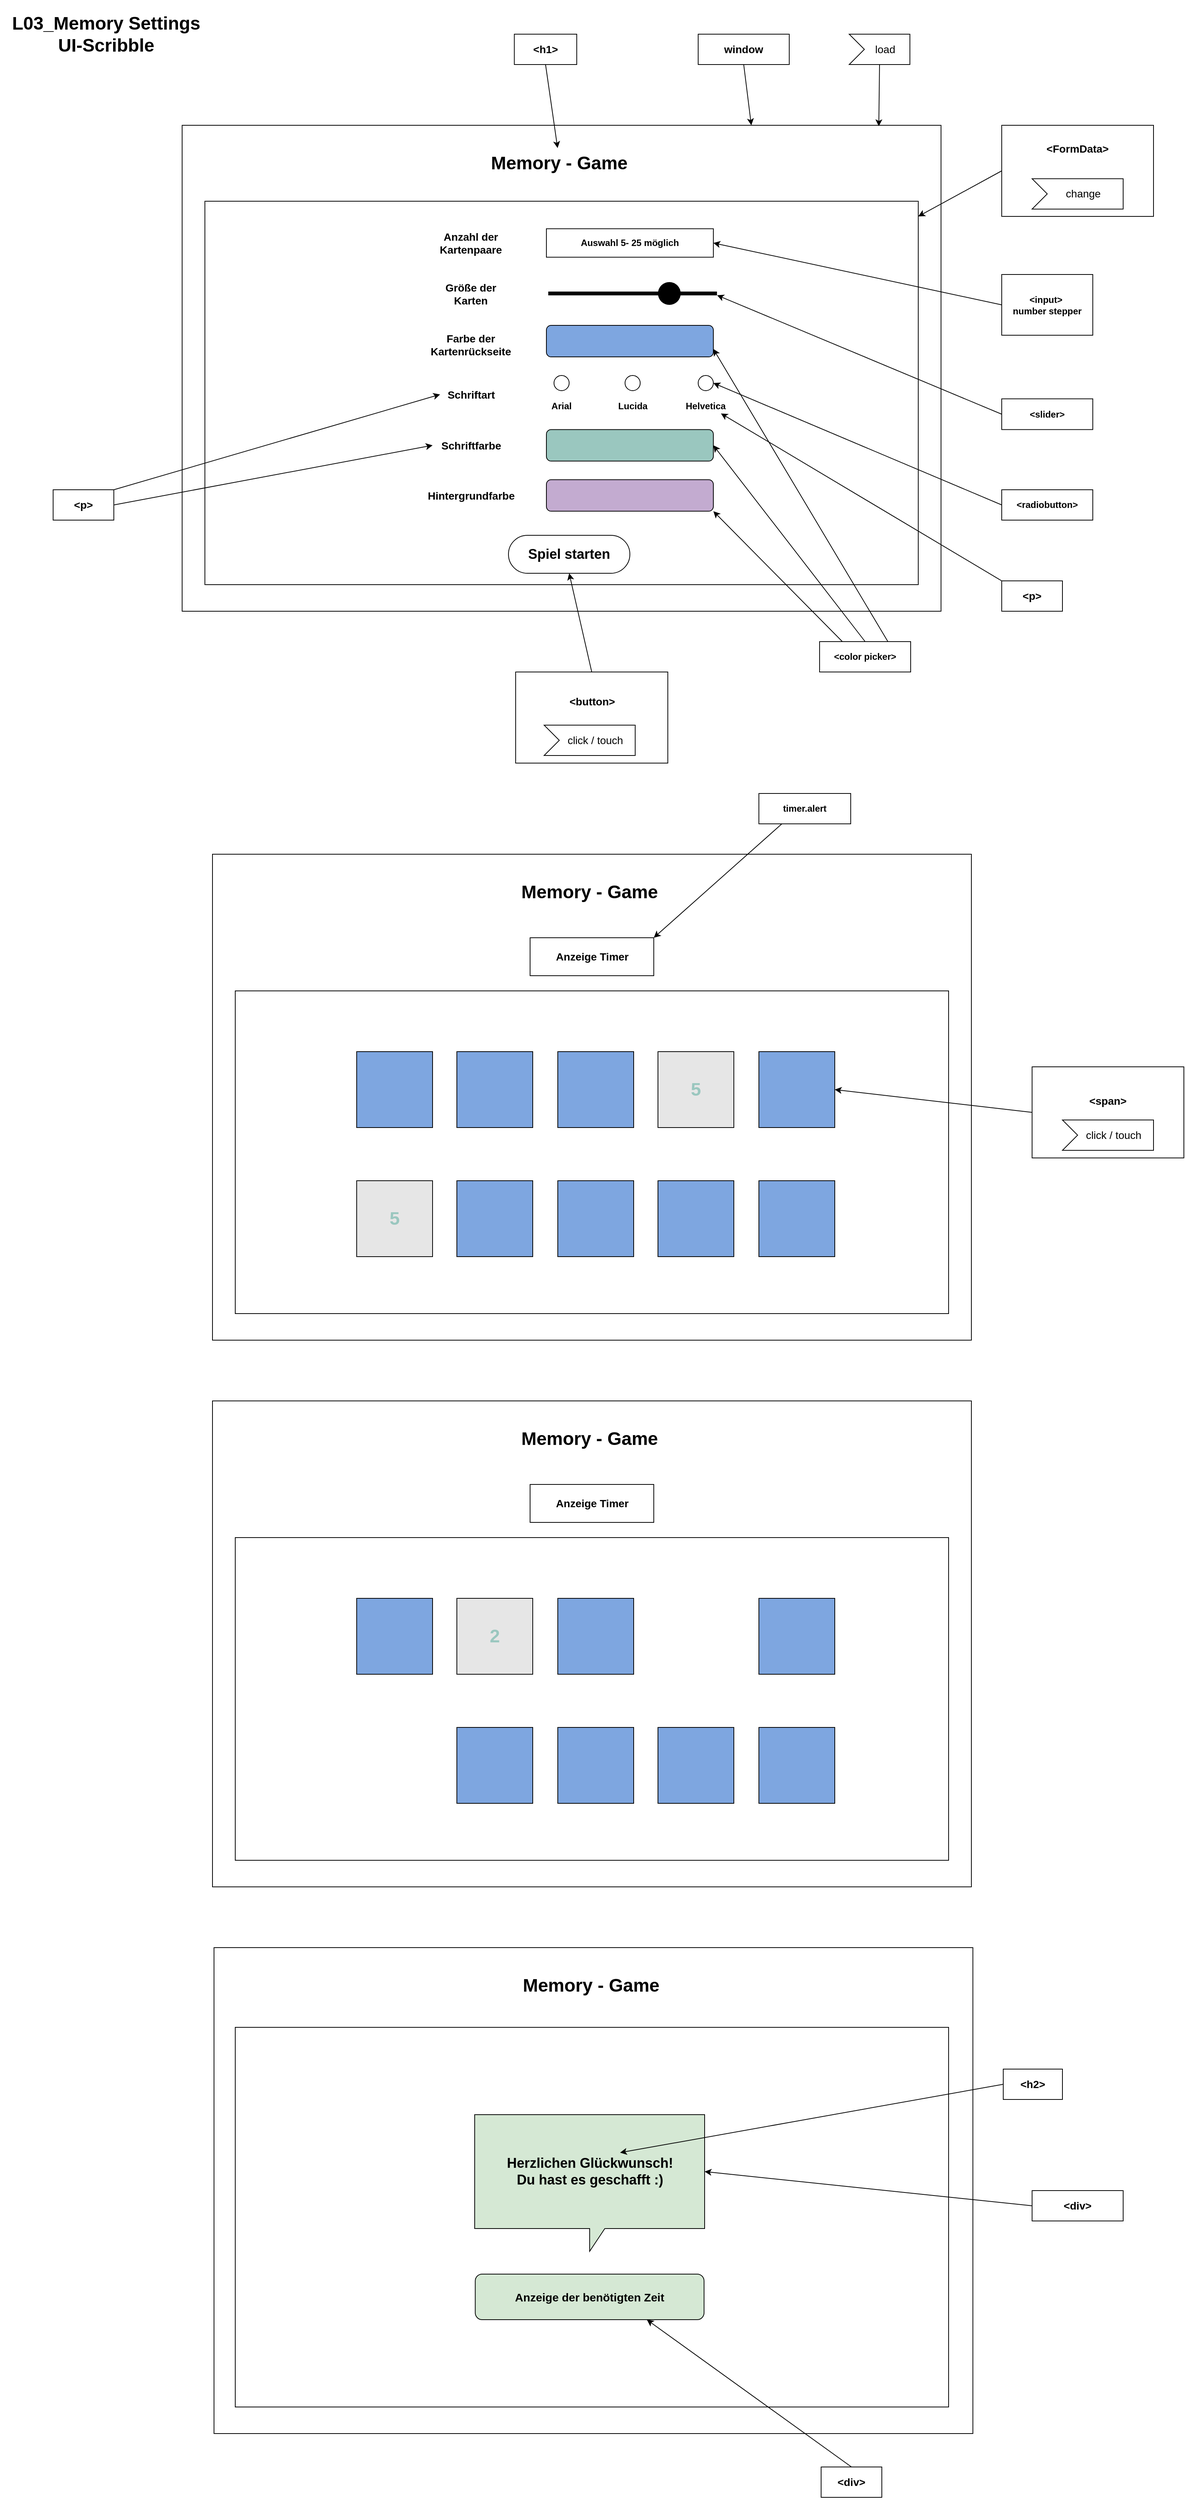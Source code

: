 <mxfile version="14.5.1" type="device"><diagram id="fAa0WsLTJ4w88Zl8C32f" name="Seite-1"><mxGraphModel dx="1450" dy="1092" grid="1" gridSize="10" guides="1" tooltips="1" connect="1" arrows="1" fold="1" page="1" pageScale="1" pageWidth="1654" pageHeight="2336" math="0" shadow="0"><root><mxCell id="0"/><mxCell id="1" parent="0"/><mxCell id="4VO7ZSuXlxFO9DXJ-D7k-1" value="&lt;h1&gt;L03_Memory Settings&lt;br&gt;UI-Scribble&lt;/h1&gt;" style="text;html=1;strokeColor=none;fillColor=none;align=center;verticalAlign=middle;whiteSpace=wrap;rounded=0;" parent="1" vertex="1"><mxGeometry x="40" y="40" width="280" height="80" as="geometry"/></mxCell><mxCell id="4VO7ZSuXlxFO9DXJ-D7k-2" value="" style="rounded=0;whiteSpace=wrap;html=1;" parent="1" vertex="1"><mxGeometry x="320" y="1160" width="1000" height="640" as="geometry"/></mxCell><mxCell id="4VO7ZSuXlxFO9DXJ-D7k-3" value="&lt;h1&gt;Memory - Game&lt;/h1&gt;" style="text;html=1;strokeColor=none;fillColor=none;align=center;verticalAlign=middle;whiteSpace=wrap;rounded=0;" parent="1" vertex="1"><mxGeometry x="717" y="1190" width="200" height="40" as="geometry"/></mxCell><mxCell id="4VO7ZSuXlxFO9DXJ-D7k-9" value="" style="whiteSpace=wrap;html=1;" parent="1" vertex="1"><mxGeometry x="350" y="1340" width="940" height="425" as="geometry"/></mxCell><mxCell id="4VO7ZSuXlxFO9DXJ-D7k-12" value="" style="whiteSpace=wrap;html=1;aspect=fixed;fillColor=#7EA6E0;" parent="1" vertex="1"><mxGeometry x="907" y="1590" width="100" height="100" as="geometry"/></mxCell><mxCell id="4VO7ZSuXlxFO9DXJ-D7k-13" value="" style="whiteSpace=wrap;html=1;aspect=fixed;fillColor=#7EA6E0;" parent="1" vertex="1"><mxGeometry x="510" y="1420" width="100" height="100" as="geometry"/></mxCell><mxCell id="4VO7ZSuXlxFO9DXJ-D7k-14" value="" style="whiteSpace=wrap;html=1;aspect=fixed;fillColor=#7EA6E0;" parent="1" vertex="1"><mxGeometry x="642" y="1590" width="100" height="100" as="geometry"/></mxCell><mxCell id="4VO7ZSuXlxFO9DXJ-D7k-15" value="" style="whiteSpace=wrap;html=1;aspect=fixed;fillColor=#7EA6E0;" parent="1" vertex="1"><mxGeometry x="775" y="1590" width="100" height="100" as="geometry"/></mxCell><mxCell id="4VO7ZSuXlxFO9DXJ-D7k-16" value="" style="whiteSpace=wrap;html=1;aspect=fixed;fillColor=#7EA6E0;" parent="1" vertex="1"><mxGeometry x="642" y="1420" width="100" height="100" as="geometry"/></mxCell><mxCell id="4VO7ZSuXlxFO9DXJ-D7k-17" value="&lt;h1&gt;&lt;font color=&quot;#9ac7bf&quot;&gt;5&lt;/font&gt;&lt;/h1&gt;" style="whiteSpace=wrap;html=1;aspect=fixed;fillColor=#E6E6E6;" parent="1" vertex="1"><mxGeometry x="510" y="1590" width="100" height="100" as="geometry"/></mxCell><mxCell id="4VO7ZSuXlxFO9DXJ-D7k-18" value="" style="whiteSpace=wrap;html=1;aspect=fixed;fillColor=#7EA6E0;" parent="1" vertex="1"><mxGeometry x="775" y="1420" width="100" height="100" as="geometry"/></mxCell><mxCell id="4VO7ZSuXlxFO9DXJ-D7k-19" value="" style="whiteSpace=wrap;html=1;aspect=fixed;fillColor=#7EA6E0;" parent="1" vertex="1"><mxGeometry x="1040" y="1420" width="100" height="100" as="geometry"/></mxCell><mxCell id="4VO7ZSuXlxFO9DXJ-D7k-20" value="" style="whiteSpace=wrap;html=1;aspect=fixed;fillColor=#7EA6E0;" parent="1" vertex="1"><mxGeometry x="1040" y="1590" width="100" height="100" as="geometry"/></mxCell><mxCell id="4VO7ZSuXlxFO9DXJ-D7k-21" value="&lt;h1&gt;&lt;font color=&quot;#9ac7bf&quot;&gt;5&lt;/font&gt;&lt;/h1&gt;" style="whiteSpace=wrap;html=1;aspect=fixed;fillColor=#E6E6E6;" parent="1" vertex="1"><mxGeometry x="907" y="1420" width="100" height="100" as="geometry"/></mxCell><mxCell id="4VO7ZSuXlxFO9DXJ-D7k-41" value="&lt;h3&gt;&amp;lt;p&amp;gt;&lt;/h3&gt;" style="rounded=0;whiteSpace=wrap;html=1;fillColor=#FFFFFF;" parent="1" vertex="1"><mxGeometry x="110" y="680" width="80" height="40" as="geometry"/></mxCell><mxCell id="4VO7ZSuXlxFO9DXJ-D7k-45" value="&lt;h3 style=&quot;font-size: 14px&quot;&gt;&amp;lt;h1&amp;gt;&lt;/h3&gt;" style="rounded=0;whiteSpace=wrap;html=1;fillColor=#FFFFFF;" parent="1" vertex="1"><mxGeometry x="717.75" y="80" width="82.25" height="40" as="geometry"/></mxCell><mxCell id="4VO7ZSuXlxFO9DXJ-D7k-48" value="&lt;h3&gt;&amp;lt;button&amp;gt;&lt;/h3&gt;&lt;div&gt;&lt;br&gt;&lt;/div&gt;&lt;div&gt;&lt;br&gt;&lt;/div&gt;&lt;div&gt;&lt;br&gt;&lt;/div&gt;" style="rounded=0;whiteSpace=wrap;html=1;fillColor=#FFFFFF;align=center;" parent="1" vertex="1"><mxGeometry x="719.5" y="920" width="200.5" height="120" as="geometry"/></mxCell><mxCell id="4VO7ZSuXlxFO9DXJ-D7k-52" value="&lt;h3&gt;&amp;lt;FormData&amp;gt;&lt;/h3&gt;&lt;div&gt;&lt;br&gt;&lt;/div&gt;&lt;div&gt;&lt;br&gt;&lt;/div&gt;&lt;div&gt;&lt;br&gt;&lt;/div&gt;&lt;div&gt;&lt;br&gt;&lt;/div&gt;" style="rounded=0;whiteSpace=wrap;html=1;fillColor=#FFFFFF;" parent="1" vertex="1"><mxGeometry x="1360" y="200" width="200" height="120" as="geometry"/></mxCell><mxCell id="4VO7ZSuXlxFO9DXJ-D7k-57" value="&lt;h3&gt;&amp;lt;span&amp;gt;&lt;/h3&gt;&lt;h3&gt;&lt;br&gt;&lt;/h3&gt;" style="rounded=0;whiteSpace=wrap;html=1;fillColor=#FFFFFF;" parent="1" vertex="1"><mxGeometry x="1400" y="1440" width="200" height="120" as="geometry"/></mxCell><mxCell id="4VO7ZSuXlxFO9DXJ-D7k-58" value="" style="endArrow=classic;html=1;exitX=0;exitY=0.5;exitDx=0;exitDy=0;entryX=1;entryY=0.5;entryDx=0;entryDy=0;" parent="1" source="4VO7ZSuXlxFO9DXJ-D7k-57" target="4VO7ZSuXlxFO9DXJ-D7k-19" edge="1"><mxGeometry width="50" height="50" relative="1" as="geometry"><mxPoint x="1020" y="1390" as="sourcePoint"/><mxPoint x="1070" y="1340" as="targetPoint"/></mxGeometry></mxCell><mxCell id="4VO7ZSuXlxFO9DXJ-D7k-103" value="" style="rounded=0;whiteSpace=wrap;html=1;" parent="1" vertex="1"><mxGeometry x="322" y="2600" width="1000" height="640" as="geometry"/></mxCell><mxCell id="4VO7ZSuXlxFO9DXJ-D7k-104" value="&lt;h1&gt;Memory - Game&lt;/h1&gt;" style="text;html=1;strokeColor=none;fillColor=none;align=center;verticalAlign=middle;whiteSpace=wrap;rounded=0;" parent="1" vertex="1"><mxGeometry x="719" y="2630" width="200" height="40" as="geometry"/></mxCell><mxCell id="4VO7ZSuXlxFO9DXJ-D7k-107" value="" style="whiteSpace=wrap;html=1;" parent="1" vertex="1"><mxGeometry x="350" y="2705" width="940" height="500" as="geometry"/></mxCell><mxCell id="4VO7ZSuXlxFO9DXJ-D7k-119" value="&lt;h2&gt;&lt;span style=&quot;font-size: 15px&quot;&gt;Anzeige der benötigten Zeit&lt;/span&gt;&lt;/h2&gt;" style="rounded=1;whiteSpace=wrap;html=1;fillColor=#D5E8D4;" parent="1" vertex="1"><mxGeometry x="666.25" y="3030" width="301.5" height="60" as="geometry"/></mxCell><mxCell id="4VO7ZSuXlxFO9DXJ-D7k-120" value="&lt;h2&gt;Herzlichen Glückwunsch!&lt;br&gt;Du hast es geschafft :)&lt;/h2&gt;" style="shape=callout;whiteSpace=wrap;html=1;perimeter=calloutPerimeter;fillColor=#D5E8D4;" parent="1" vertex="1"><mxGeometry x="665.5" y="2820" width="303" height="180" as="geometry"/></mxCell><mxCell id="cAHcgxAUUkETSfcER7Lk-1" value="&lt;h3&gt;&amp;lt;div&amp;gt;&lt;/h3&gt;" style="rounded=0;whiteSpace=wrap;html=1;fillColor=#FFFFFF;" parent="1" vertex="1"><mxGeometry x="1122" y="3284" width="80" height="40" as="geometry"/></mxCell><mxCell id="cAHcgxAUUkETSfcER7Lk-2" value="" style="endArrow=classic;html=1;exitX=0.5;exitY=0;exitDx=0;exitDy=0;entryX=0.75;entryY=1;entryDx=0;entryDy=0;" parent="1" source="cAHcgxAUUkETSfcER7Lk-1" target="4VO7ZSuXlxFO9DXJ-D7k-119" edge="1"><mxGeometry width="50" height="50" relative="1" as="geometry"><mxPoint x="792" y="3260" as="sourcePoint"/><mxPoint x="842" y="3210" as="targetPoint"/></mxGeometry></mxCell><mxCell id="cAHcgxAUUkETSfcER7Lk-3" value="&lt;h3&gt;&amp;lt;h2&amp;gt;&lt;/h3&gt;" style="rounded=0;whiteSpace=wrap;html=1;fillColor=#FFFFFF;" parent="1" vertex="1"><mxGeometry x="1362" y="2760" width="78" height="40" as="geometry"/></mxCell><mxCell id="cAHcgxAUUkETSfcER7Lk-4" value="" style="endArrow=classic;html=1;exitX=0;exitY=0.5;exitDx=0;exitDy=0;entryX=0.632;entryY=0.278;entryDx=0;entryDy=0;entryPerimeter=0;" parent="1" source="cAHcgxAUUkETSfcER7Lk-3" target="4VO7ZSuXlxFO9DXJ-D7k-120" edge="1"><mxGeometry width="50" height="50" relative="1" as="geometry"><mxPoint x="1052" y="2780" as="sourcePoint"/><mxPoint x="1102" y="2730" as="targetPoint"/></mxGeometry></mxCell><mxCell id="cAHcgxAUUkETSfcER7Lk-6" value="&lt;h3&gt;&amp;lt;div&amp;gt;&lt;/h3&gt;" style="rounded=0;whiteSpace=wrap;html=1;fillColor=#FFFFFF;" parent="1" vertex="1"><mxGeometry x="1400" y="2920" width="120" height="40" as="geometry"/></mxCell><mxCell id="cAHcgxAUUkETSfcER7Lk-8" value="" style="endArrow=classic;html=1;exitX=0;exitY=0.5;exitDx=0;exitDy=0;entryX=0;entryY=0;entryDx=303;entryDy=75;entryPerimeter=0;" parent="1" source="cAHcgxAUUkETSfcER7Lk-6" target="4VO7ZSuXlxFO9DXJ-D7k-120" edge="1"><mxGeometry width="50" height="50" relative="1" as="geometry"><mxPoint x="972" y="2810" as="sourcePoint"/><mxPoint x="1022" y="2760" as="targetPoint"/></mxGeometry></mxCell><mxCell id="cAHcgxAUUkETSfcER7Lk-9" value="&lt;h3&gt;window&lt;/h3&gt;" style="rounded=0;whiteSpace=wrap;html=1;fillColor=#FFFFFF;" parent="1" vertex="1"><mxGeometry x="960" y="80" width="120" height="40" as="geometry"/></mxCell><mxCell id="cAHcgxAUUkETSfcER7Lk-10" value="" style="endArrow=classic;html=1;exitX=0.5;exitY=1;exitDx=0;exitDy=0;entryX=0.75;entryY=0;entryDx=0;entryDy=0;" parent="1" source="cAHcgxAUUkETSfcER7Lk-9" target="Jun8kCs3RUwFoIMg847i-1" edge="1"><mxGeometry width="50" height="50" relative="1" as="geometry"><mxPoint x="846" y="380" as="sourcePoint"/><mxPoint x="1116" y="200" as="targetPoint"/></mxGeometry></mxCell><mxCell id="Jun8kCs3RUwFoIMg847i-1" value="" style="rounded=0;whiteSpace=wrap;html=1;" vertex="1" parent="1"><mxGeometry x="280" y="200" width="1000" height="640" as="geometry"/></mxCell><mxCell id="Jun8kCs3RUwFoIMg847i-2" value="&lt;h1&gt;Memory - Game&lt;/h1&gt;" style="text;html=1;strokeColor=none;fillColor=none;align=center;verticalAlign=middle;whiteSpace=wrap;rounded=0;" vertex="1" parent="1"><mxGeometry x="677" y="230" width="200" height="40" as="geometry"/></mxCell><mxCell id="Jun8kCs3RUwFoIMg847i-5" value="" style="whiteSpace=wrap;html=1;" vertex="1" parent="1"><mxGeometry x="310" y="300" width="940" height="505" as="geometry"/></mxCell><mxCell id="Jun8kCs3RUwFoIMg847i-17" value="&lt;h3&gt;Anzahl der Kartenpaare&lt;/h3&gt;" style="text;html=1;strokeColor=none;fillColor=none;align=center;verticalAlign=middle;whiteSpace=wrap;rounded=0;" vertex="1" parent="1"><mxGeometry x="590" y="330" width="141" height="50" as="geometry"/></mxCell><mxCell id="Jun8kCs3RUwFoIMg847i-18" value="&lt;h3&gt;Größe der Karten&lt;/h3&gt;" style="text;html=1;strokeColor=none;fillColor=none;align=center;verticalAlign=middle;whiteSpace=wrap;rounded=0;" vertex="1" parent="1"><mxGeometry x="603.25" y="396.5" width="114.5" height="50" as="geometry"/></mxCell><mxCell id="Jun8kCs3RUwFoIMg847i-19" value="&lt;h3&gt;Farbe der Kartenrückseite&lt;/h3&gt;" style="text;html=1;strokeColor=none;fillColor=none;align=center;verticalAlign=middle;whiteSpace=wrap;rounded=0;" vertex="1" parent="1"><mxGeometry x="580" y="463.5" width="161" height="50" as="geometry"/></mxCell><mxCell id="Jun8kCs3RUwFoIMg847i-20" value="&lt;h3&gt;Schriftart&lt;/h3&gt;" style="text;html=1;strokeColor=none;fillColor=none;align=center;verticalAlign=middle;whiteSpace=wrap;rounded=0;" vertex="1" parent="1"><mxGeometry x="586.5" y="529.5" width="148" height="50" as="geometry"/></mxCell><mxCell id="Jun8kCs3RUwFoIMg847i-21" value="&lt;h3&gt;Schriftfarbe&lt;/h3&gt;" style="text;html=1;strokeColor=none;fillColor=none;align=center;verticalAlign=middle;whiteSpace=wrap;rounded=0;" vertex="1" parent="1"><mxGeometry x="586.5" y="596.5" width="148" height="50" as="geometry"/></mxCell><mxCell id="Jun8kCs3RUwFoIMg847i-22" value="&lt;h3&gt;Hintergrundfarbe&lt;/h3&gt;" style="text;html=1;strokeColor=none;fillColor=none;align=center;verticalAlign=middle;whiteSpace=wrap;rounded=0;" vertex="1" parent="1"><mxGeometry x="586.5" y="662.5" width="148" height="50" as="geometry"/></mxCell><mxCell id="Jun8kCs3RUwFoIMg847i-25" value="&lt;h2&gt;Spiel starten&lt;/h2&gt;" style="rounded=1;whiteSpace=wrap;html=1;arcSize=50;" vertex="1" parent="1"><mxGeometry x="710" y="740" width="160" height="50" as="geometry"/></mxCell><mxCell id="Jun8kCs3RUwFoIMg847i-26" value="&lt;b&gt;Auswahl 5- 25 möglich&lt;/b&gt;" style="rounded=0;whiteSpace=wrap;html=1;" vertex="1" parent="1"><mxGeometry x="760" y="336.25" width="220" height="37.5" as="geometry"/></mxCell><mxCell id="Jun8kCs3RUwFoIMg847i-32" value="" style="html=1;points=[];perimeter=orthogonalPerimeter;fillColor=#000000;strokeColor=none;rotation=90;" vertex="1" parent="1"><mxGeometry x="871.12" y="310.37" width="5" height="222.25" as="geometry"/></mxCell><mxCell id="Jun8kCs3RUwFoIMg847i-33" value="" style="ellipse;fillColor=#000000;strokeColor=none;" vertex="1" parent="1"><mxGeometry x="907" y="406.49" width="30" height="30" as="geometry"/></mxCell><mxCell id="Jun8kCs3RUwFoIMg847i-34" value="" style="rounded=1;whiteSpace=wrap;html=1;fillColor=#7EA6E0;" vertex="1" parent="1"><mxGeometry x="760" y="463.5" width="220" height="41.5" as="geometry"/></mxCell><mxCell id="Jun8kCs3RUwFoIMg847i-35" value="" style="rounded=1;whiteSpace=wrap;html=1;fillColor=#9AC7BF;" vertex="1" parent="1"><mxGeometry x="760" y="600.75" width="220" height="41.5" as="geometry"/></mxCell><mxCell id="Jun8kCs3RUwFoIMg847i-36" value="" style="rounded=1;whiteSpace=wrap;html=1;fillColor=#C3ABD0;" vertex="1" parent="1"><mxGeometry x="760" y="666.75" width="220" height="41.5" as="geometry"/></mxCell><mxCell id="Jun8kCs3RUwFoIMg847i-37" value="" style="ellipse;whiteSpace=wrap;html=1;aspect=fixed;" vertex="1" parent="1"><mxGeometry x="770" y="529.5" width="20" height="20" as="geometry"/></mxCell><mxCell id="Jun8kCs3RUwFoIMg847i-38" value="" style="ellipse;whiteSpace=wrap;html=1;aspect=fixed;" vertex="1" parent="1"><mxGeometry x="863.62" y="529.5" width="20" height="20" as="geometry"/></mxCell><mxCell id="Jun8kCs3RUwFoIMg847i-39" value="" style="ellipse;whiteSpace=wrap;html=1;aspect=fixed;" vertex="1" parent="1"><mxGeometry x="960" y="529.5" width="20" height="20" as="geometry"/></mxCell><mxCell id="Jun8kCs3RUwFoIMg847i-40" value="&lt;h4&gt;Arial&lt;/h4&gt;" style="text;html=1;strokeColor=none;fillColor=none;align=center;verticalAlign=middle;whiteSpace=wrap;rounded=0;" vertex="1" parent="1"><mxGeometry x="760" y="559.5" width="40" height="20" as="geometry"/></mxCell><mxCell id="Jun8kCs3RUwFoIMg847i-42" value="&lt;h4&gt;Lucida&lt;/h4&gt;" style="text;html=1;strokeColor=none;fillColor=none;align=center;verticalAlign=middle;whiteSpace=wrap;rounded=0;" vertex="1" parent="1"><mxGeometry x="848.62" y="559.5" width="50" height="20" as="geometry"/></mxCell><mxCell id="Jun8kCs3RUwFoIMg847i-43" value="&lt;h4&gt;Helvetica&lt;/h4&gt;" style="text;html=1;strokeColor=none;fillColor=none;align=center;verticalAlign=middle;whiteSpace=wrap;rounded=0;" vertex="1" parent="1"><mxGeometry x="930" y="559.5" width="80" height="20" as="geometry"/></mxCell><mxCell id="Jun8kCs3RUwFoIMg847i-45" value="load" style="html=1;shape=mxgraph.infographic.ribbonSimple;notch1=20;notch2=0;align=center;verticalAlign=middle;fontSize=14;fontStyle=0;fillColor=#FFFFFF;flipH=0;spacingRight=0;spacingLeft=14;" vertex="1" parent="1"><mxGeometry x="1159" y="80" width="80" height="40" as="geometry"/></mxCell><mxCell id="Jun8kCs3RUwFoIMg847i-46" value="" style="endArrow=classic;html=1;strokeWidth=1;exitX=0;exitY=0;exitDx=40;exitDy=40;exitPerimeter=0;entryX=0.918;entryY=0.002;entryDx=0;entryDy=0;entryPerimeter=0;" edge="1" parent="1" source="Jun8kCs3RUwFoIMg847i-45" target="Jun8kCs3RUwFoIMg847i-1"><mxGeometry width="50" height="50" relative="1" as="geometry"><mxPoint x="760" y="420" as="sourcePoint"/><mxPoint x="1260" y="170" as="targetPoint"/></mxGeometry></mxCell><mxCell id="4VO7ZSuXlxFO9DXJ-D7k-46" value="" style="endArrow=classic;html=1;exitX=0.5;exitY=1;exitDx=0;exitDy=0;entryX=0.5;entryY=0;entryDx=0;entryDy=0;" parent="1" source="4VO7ZSuXlxFO9DXJ-D7k-45" edge="1"><mxGeometry width="50" height="50" relative="1" as="geometry"><mxPoint x="687.75" y="410" as="sourcePoint"/><mxPoint x="774.75" y="230" as="targetPoint"/></mxGeometry></mxCell><mxCell id="4VO7ZSuXlxFO9DXJ-D7k-55" value="" style="endArrow=classic;html=1;exitX=0;exitY=0.5;exitDx=0;exitDy=0;entryX=1;entryY=0.25;entryDx=0;entryDy=0;" parent="1" source="4VO7ZSuXlxFO9DXJ-D7k-52" edge="1"><mxGeometry width="50" height="50" relative="1" as="geometry"><mxPoint x="970" y="320" as="sourcePoint"/><mxPoint x="1250" y="320" as="targetPoint"/></mxGeometry></mxCell><mxCell id="Jun8kCs3RUwFoIMg847i-47" value="change" style="html=1;shape=mxgraph.infographic.ribbonSimple;notch1=20;notch2=0;align=center;verticalAlign=middle;fontSize=14;fontStyle=0;fillColor=#FFFFFF;flipH=0;spacingRight=0;spacingLeft=14;strokeColor=#000000;" vertex="1" parent="1"><mxGeometry x="1400" y="270.37" width="120" height="40" as="geometry"/></mxCell><mxCell id="4VO7ZSuXlxFO9DXJ-D7k-49" value="" style="endArrow=classic;html=1;exitX=0.5;exitY=0;exitDx=0;exitDy=0;entryX=0.5;entryY=1;entryDx=0;entryDy=0;" parent="1" source="4VO7ZSuXlxFO9DXJ-D7k-48" target="Jun8kCs3RUwFoIMg847i-25" edge="1"><mxGeometry width="50" height="50" relative="1" as="geometry"><mxPoint x="1289.5" y="780" as="sourcePoint"/><mxPoint x="937.0" y="950" as="targetPoint"/></mxGeometry></mxCell><mxCell id="Jun8kCs3RUwFoIMg847i-50" value="click / touch" style="html=1;shape=mxgraph.infographic.ribbonSimple;notch1=20;notch2=0;align=center;verticalAlign=middle;fontSize=14;fontStyle=0;fillColor=#FFFFFF;flipH=0;spacingRight=0;spacingLeft=14;strokeColor=#000000;" vertex="1" parent="1"><mxGeometry x="757" y="990" width="120" height="40" as="geometry"/></mxCell><mxCell id="4VO7ZSuXlxFO9DXJ-D7k-42" value="" style="endArrow=classic;html=1;exitX=1;exitY=0.5;exitDx=0;exitDy=0;entryX=0.159;entryY=0.5;entryDx=0;entryDy=0;entryPerimeter=0;" parent="1" source="4VO7ZSuXlxFO9DXJ-D7k-41" target="Jun8kCs3RUwFoIMg847i-21" edge="1"><mxGeometry width="50" height="50" relative="1" as="geometry"><mxPoint x="60" y="940" as="sourcePoint"/><mxPoint x="365.0" y="830" as="targetPoint"/></mxGeometry></mxCell><mxCell id="Jun8kCs3RUwFoIMg847i-51" value="" style="endArrow=classic;html=1;strokeWidth=1;exitX=1;exitY=0;exitDx=0;exitDy=0;entryX=0.226;entryY=0.5;entryDx=0;entryDy=0;entryPerimeter=0;" edge="1" parent="1" source="4VO7ZSuXlxFO9DXJ-D7k-41" target="Jun8kCs3RUwFoIMg847i-20"><mxGeometry width="50" height="50" relative="1" as="geometry"><mxPoint x="700" y="580" as="sourcePoint"/><mxPoint x="750" y="530" as="targetPoint"/></mxGeometry></mxCell><mxCell id="Jun8kCs3RUwFoIMg847i-53" value="&lt;h4&gt;&amp;lt;input&amp;gt;&amp;nbsp;&lt;br&gt;number stepper&lt;/h4&gt;" style="rounded=0;whiteSpace=wrap;html=1;strokeColor=#000000;fillColor=#FFFFFF;" vertex="1" parent="1"><mxGeometry x="1360" y="396.5" width="120" height="80" as="geometry"/></mxCell><mxCell id="Jun8kCs3RUwFoIMg847i-54" value="&lt;h4&gt;&amp;lt;slider&amp;gt;&lt;/h4&gt;" style="rounded=0;whiteSpace=wrap;html=1;strokeColor=#000000;fillColor=#FFFFFF;" vertex="1" parent="1"><mxGeometry x="1360" y="560.25" width="120" height="40.5" as="geometry"/></mxCell><mxCell id="Jun8kCs3RUwFoIMg847i-55" value="&lt;h4&gt;&amp;lt;radiobutton&amp;gt;&lt;/h4&gt;" style="rounded=0;whiteSpace=wrap;html=1;strokeColor=#000000;fillColor=#FFFFFF;" vertex="1" parent="1"><mxGeometry x="1360" y="680" width="120" height="40" as="geometry"/></mxCell><mxCell id="Jun8kCs3RUwFoIMg847i-56" value="&lt;h4&gt;&amp;lt;color picker&amp;gt;&lt;/h4&gt;" style="rounded=0;whiteSpace=wrap;html=1;strokeColor=#000000;fillColor=#FFFFFF;" vertex="1" parent="1"><mxGeometry x="1120" y="880" width="120" height="40" as="geometry"/></mxCell><mxCell id="Jun8kCs3RUwFoIMg847i-57" value="" style="endArrow=classic;html=1;strokeWidth=1;exitX=0.25;exitY=0;exitDx=0;exitDy=0;entryX=1;entryY=1;entryDx=0;entryDy=0;" edge="1" parent="1" source="Jun8kCs3RUwFoIMg847i-56" target="Jun8kCs3RUwFoIMg847i-36"><mxGeometry width="50" height="50" relative="1" as="geometry"><mxPoint x="1160" y="530" as="sourcePoint"/><mxPoint x="1210" y="480" as="targetPoint"/></mxGeometry></mxCell><mxCell id="Jun8kCs3RUwFoIMg847i-58" value="" style="endArrow=classic;html=1;strokeWidth=1;exitX=0.5;exitY=0;exitDx=0;exitDy=0;entryX=1;entryY=0.5;entryDx=0;entryDy=0;" edge="1" parent="1" source="Jun8kCs3RUwFoIMg847i-56" target="Jun8kCs3RUwFoIMg847i-35"><mxGeometry width="50" height="50" relative="1" as="geometry"><mxPoint x="1160" y="530" as="sourcePoint"/><mxPoint x="1210" y="480" as="targetPoint"/></mxGeometry></mxCell><mxCell id="Jun8kCs3RUwFoIMg847i-59" value="" style="endArrow=classic;html=1;strokeWidth=1;exitX=0.75;exitY=0;exitDx=0;exitDy=0;entryX=1;entryY=0.75;entryDx=0;entryDy=0;" edge="1" parent="1" source="Jun8kCs3RUwFoIMg847i-56" target="Jun8kCs3RUwFoIMg847i-34"><mxGeometry width="50" height="50" relative="1" as="geometry"><mxPoint x="1160" y="530" as="sourcePoint"/><mxPoint x="1210" y="480" as="targetPoint"/></mxGeometry></mxCell><mxCell id="Jun8kCs3RUwFoIMg847i-60" value="" style="endArrow=classic;html=1;strokeWidth=1;exitX=0;exitY=0.5;exitDx=0;exitDy=0;entryX=1;entryY=0.5;entryDx=0;entryDy=0;" edge="1" parent="1" source="Jun8kCs3RUwFoIMg847i-55" target="Jun8kCs3RUwFoIMg847i-39"><mxGeometry width="50" height="50" relative="1" as="geometry"><mxPoint x="1160" y="530" as="sourcePoint"/><mxPoint x="1210" y="480" as="targetPoint"/></mxGeometry></mxCell><mxCell id="Jun8kCs3RUwFoIMg847i-61" value="" style="endArrow=classic;html=1;strokeWidth=1;exitX=0;exitY=0.5;exitDx=0;exitDy=0;entryX=0.968;entryY=-0.001;entryDx=0;entryDy=0;entryPerimeter=0;" edge="1" parent="1" source="Jun8kCs3RUwFoIMg847i-54" target="Jun8kCs3RUwFoIMg847i-32"><mxGeometry width="50" height="50" relative="1" as="geometry"><mxPoint x="1162.5" y="582.62" as="sourcePoint"/><mxPoint x="1212.5" y="532.62" as="targetPoint"/></mxGeometry></mxCell><mxCell id="Jun8kCs3RUwFoIMg847i-62" value="" style="endArrow=classic;html=1;strokeWidth=1;exitX=0;exitY=0.5;exitDx=0;exitDy=0;entryX=1;entryY=0.5;entryDx=0;entryDy=0;" edge="1" parent="1" source="Jun8kCs3RUwFoIMg847i-53" target="Jun8kCs3RUwFoIMg847i-26"><mxGeometry width="50" height="50" relative="1" as="geometry"><mxPoint x="1159" y="582.62" as="sourcePoint"/><mxPoint x="1209" y="532.62" as="targetPoint"/></mxGeometry></mxCell><mxCell id="Jun8kCs3RUwFoIMg847i-63" value="&lt;h3&gt;&amp;lt;p&amp;gt;&lt;/h3&gt;" style="rounded=0;whiteSpace=wrap;html=1;fillColor=#FFFFFF;" vertex="1" parent="1"><mxGeometry x="1360" y="800" width="80" height="40" as="geometry"/></mxCell><mxCell id="Jun8kCs3RUwFoIMg847i-65" value="" style="endArrow=classic;html=1;strokeWidth=1;exitX=0;exitY=0;exitDx=0;exitDy=0;entryX=0.75;entryY=1;entryDx=0;entryDy=0;" edge="1" parent="1" source="Jun8kCs3RUwFoIMg847i-63" target="Jun8kCs3RUwFoIMg847i-43"><mxGeometry width="50" height="50" relative="1" as="geometry"><mxPoint x="1820" y="1025" as="sourcePoint"/><mxPoint x="1960" y="889.5" as="targetPoint"/></mxGeometry></mxCell><mxCell id="Jun8kCs3RUwFoIMg847i-66" value="&lt;h3&gt;Anzeige Timer&lt;/h3&gt;" style="rounded=0;whiteSpace=wrap;html=1;strokeColor=#000000;fillColor=#FFFFFF;" vertex="1" parent="1"><mxGeometry x="738.5" y="1270" width="163" height="50" as="geometry"/></mxCell><mxCell id="Jun8kCs3RUwFoIMg847i-67" value="click / touch" style="html=1;shape=mxgraph.infographic.ribbonSimple;notch1=20;notch2=0;align=center;verticalAlign=middle;fontSize=14;fontStyle=0;fillColor=#FFFFFF;flipH=0;spacingRight=0;spacingLeft=14;strokeColor=#000000;" vertex="1" parent="1"><mxGeometry x="1440" y="1510" width="120" height="40" as="geometry"/></mxCell><mxCell id="Jun8kCs3RUwFoIMg847i-69" value="&lt;h4&gt;timer.alert&lt;/h4&gt;" style="rounded=0;whiteSpace=wrap;html=1;strokeColor=#000000;fillColor=#FFFFFF;" vertex="1" parent="1"><mxGeometry x="1040" y="1080" width="121" height="40" as="geometry"/></mxCell><mxCell id="Jun8kCs3RUwFoIMg847i-70" value="" style="endArrow=classic;html=1;strokeWidth=1;exitX=0.25;exitY=1;exitDx=0;exitDy=0;entryX=1;entryY=0;entryDx=0;entryDy=0;" edge="1" parent="1" source="Jun8kCs3RUwFoIMg847i-69" target="Jun8kCs3RUwFoIMg847i-66"><mxGeometry width="50" height="50" relative="1" as="geometry"><mxPoint x="870" y="1370" as="sourcePoint"/><mxPoint x="920" y="1320" as="targetPoint"/></mxGeometry></mxCell><mxCell id="Jun8kCs3RUwFoIMg847i-90" value="" style="rounded=0;whiteSpace=wrap;html=1;" vertex="1" parent="1"><mxGeometry x="320" y="1880" width="1000" height="640" as="geometry"/></mxCell><mxCell id="Jun8kCs3RUwFoIMg847i-91" value="&lt;h1&gt;Memory - Game&lt;/h1&gt;" style="text;html=1;strokeColor=none;fillColor=none;align=center;verticalAlign=middle;whiteSpace=wrap;rounded=0;" vertex="1" parent="1"><mxGeometry x="717" y="1910" width="200" height="40" as="geometry"/></mxCell><mxCell id="Jun8kCs3RUwFoIMg847i-92" value="" style="whiteSpace=wrap;html=1;" vertex="1" parent="1"><mxGeometry x="350" y="2060" width="940" height="425" as="geometry"/></mxCell><mxCell id="Jun8kCs3RUwFoIMg847i-93" value="" style="whiteSpace=wrap;html=1;aspect=fixed;fillColor=#7EA6E0;" vertex="1" parent="1"><mxGeometry x="907" y="2310" width="100" height="100" as="geometry"/></mxCell><mxCell id="Jun8kCs3RUwFoIMg847i-94" value="" style="whiteSpace=wrap;html=1;aspect=fixed;fillColor=#7EA6E0;" vertex="1" parent="1"><mxGeometry x="510" y="2140" width="100" height="100" as="geometry"/></mxCell><mxCell id="Jun8kCs3RUwFoIMg847i-95" value="" style="whiteSpace=wrap;html=1;aspect=fixed;fillColor=#7EA6E0;" vertex="1" parent="1"><mxGeometry x="642" y="2310" width="100" height="100" as="geometry"/></mxCell><mxCell id="Jun8kCs3RUwFoIMg847i-96" value="" style="whiteSpace=wrap;html=1;aspect=fixed;fillColor=#7EA6E0;" vertex="1" parent="1"><mxGeometry x="775" y="2310" width="100" height="100" as="geometry"/></mxCell><mxCell id="Jun8kCs3RUwFoIMg847i-97" value="&lt;h1&gt;&lt;font color=&quot;#9ac7bf&quot;&gt;2&lt;/font&gt;&lt;/h1&gt;" style="whiteSpace=wrap;html=1;aspect=fixed;fillColor=#E6E6E6;" vertex="1" parent="1"><mxGeometry x="642" y="2140" width="100" height="100" as="geometry"/></mxCell><mxCell id="Jun8kCs3RUwFoIMg847i-99" value="" style="whiteSpace=wrap;html=1;aspect=fixed;fillColor=#7EA6E0;" vertex="1" parent="1"><mxGeometry x="775" y="2140" width="100" height="100" as="geometry"/></mxCell><mxCell id="Jun8kCs3RUwFoIMg847i-100" value="" style="whiteSpace=wrap;html=1;aspect=fixed;fillColor=#7EA6E0;" vertex="1" parent="1"><mxGeometry x="1040" y="2140" width="100" height="100" as="geometry"/></mxCell><mxCell id="Jun8kCs3RUwFoIMg847i-101" value="" style="whiteSpace=wrap;html=1;aspect=fixed;fillColor=#7EA6E0;" vertex="1" parent="1"><mxGeometry x="1040" y="2310" width="100" height="100" as="geometry"/></mxCell><mxCell id="Jun8kCs3RUwFoIMg847i-105" value="&lt;h3&gt;Anzeige Timer&lt;/h3&gt;" style="rounded=0;whiteSpace=wrap;html=1;strokeColor=#000000;fillColor=#FFFFFF;" vertex="1" parent="1"><mxGeometry x="738.5" y="1990" width="163" height="50" as="geometry"/></mxCell></root></mxGraphModel></diagram></mxfile>